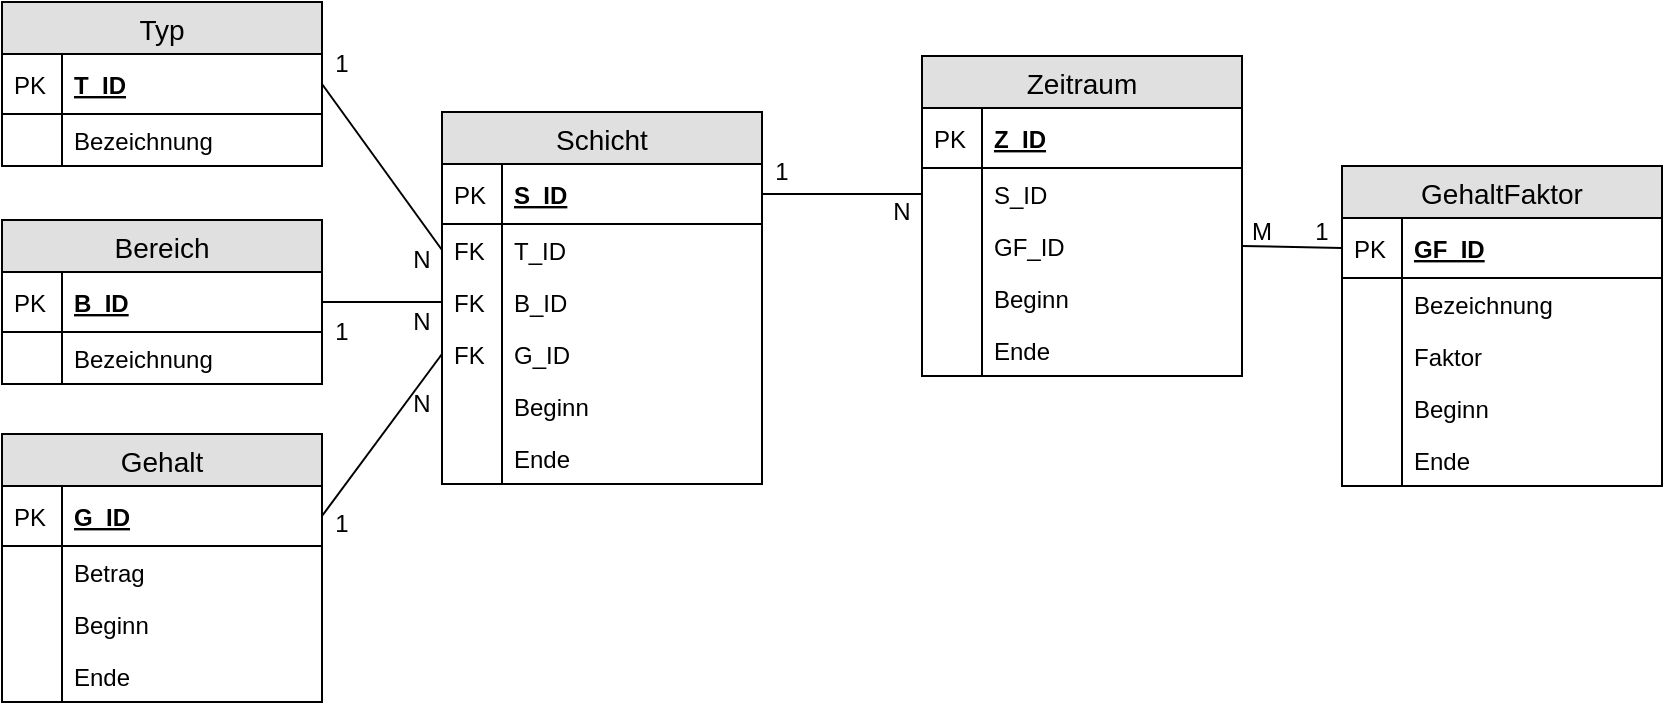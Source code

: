 <mxfile version="12.2.9" type="device" pages="1"><diagram id="tmpfbt-Zzsdb4mvqp7rS" name="Page-1"><mxGraphModel dx="2660" dy="850" grid="1" gridSize="10" guides="1" tooltips="1" connect="1" arrows="1" fold="1" page="1" pageScale="1" pageWidth="100" pageHeight="100" math="0" shadow="0"><root><mxCell id="0"/><mxCell id="1" parent="0"/><mxCell id="W-iGECquZvu1cSJNNArE-1" value="Typ" style="swimlane;fontStyle=0;childLayout=stackLayout;horizontal=1;startSize=26;fillColor=#e0e0e0;horizontalStack=0;resizeParent=1;resizeParentMax=0;resizeLast=0;collapsible=1;marginBottom=0;swimlaneFillColor=#ffffff;align=center;fontSize=14;" parent="1" vertex="1"><mxGeometry x="-40" y="109" width="160" height="82" as="geometry"/></mxCell><mxCell id="W-iGECquZvu1cSJNNArE-2" value="T_ID" style="shape=partialRectangle;top=0;left=0;right=0;bottom=1;align=left;verticalAlign=middle;fillColor=none;spacingLeft=34;spacingRight=4;overflow=hidden;rotatable=0;points=[[0,0.5],[1,0.5]];portConstraint=eastwest;dropTarget=0;fontStyle=5;fontSize=12;" parent="W-iGECquZvu1cSJNNArE-1" vertex="1"><mxGeometry y="26" width="160" height="30" as="geometry"/></mxCell><mxCell id="W-iGECquZvu1cSJNNArE-3" value="PK" style="shape=partialRectangle;top=0;left=0;bottom=0;fillColor=none;align=left;verticalAlign=middle;spacingLeft=4;spacingRight=4;overflow=hidden;rotatable=0;points=[];portConstraint=eastwest;part=1;fontSize=12;" parent="W-iGECquZvu1cSJNNArE-2" vertex="1" connectable="0"><mxGeometry width="30" height="30" as="geometry"/></mxCell><mxCell id="W-iGECquZvu1cSJNNArE-4" value="Bezeichnung" style="shape=partialRectangle;top=0;left=0;right=0;bottom=0;align=left;verticalAlign=top;fillColor=none;spacingLeft=34;spacingRight=4;overflow=hidden;rotatable=0;points=[[0,0.5],[1,0.5]];portConstraint=eastwest;dropTarget=0;fontSize=12;" parent="W-iGECquZvu1cSJNNArE-1" vertex="1"><mxGeometry y="56" width="160" height="26" as="geometry"/></mxCell><mxCell id="W-iGECquZvu1cSJNNArE-5" value="" style="shape=partialRectangle;top=0;left=0;bottom=0;fillColor=none;align=left;verticalAlign=top;spacingLeft=4;spacingRight=4;overflow=hidden;rotatable=0;points=[];portConstraint=eastwest;part=1;fontSize=12;" parent="W-iGECquZvu1cSJNNArE-4" vertex="1" connectable="0"><mxGeometry width="30" height="26" as="geometry"/></mxCell><mxCell id="W-iGECquZvu1cSJNNArE-12" value="Bereich" style="swimlane;fontStyle=0;childLayout=stackLayout;horizontal=1;startSize=26;fillColor=#e0e0e0;horizontalStack=0;resizeParent=1;resizeParentMax=0;resizeLast=0;collapsible=1;marginBottom=0;swimlaneFillColor=#ffffff;align=center;fontSize=14;" parent="1" vertex="1"><mxGeometry x="-40" y="218" width="160" height="82" as="geometry"/></mxCell><mxCell id="W-iGECquZvu1cSJNNArE-13" value="B_ID" style="shape=partialRectangle;top=0;left=0;right=0;bottom=1;align=left;verticalAlign=middle;fillColor=none;spacingLeft=34;spacingRight=4;overflow=hidden;rotatable=0;points=[[0,0.5],[1,0.5]];portConstraint=eastwest;dropTarget=0;fontStyle=5;fontSize=12;" parent="W-iGECquZvu1cSJNNArE-12" vertex="1"><mxGeometry y="26" width="160" height="30" as="geometry"/></mxCell><mxCell id="W-iGECquZvu1cSJNNArE-14" value="PK" style="shape=partialRectangle;top=0;left=0;bottom=0;fillColor=none;align=left;verticalAlign=middle;spacingLeft=4;spacingRight=4;overflow=hidden;rotatable=0;points=[];portConstraint=eastwest;part=1;fontSize=12;" parent="W-iGECquZvu1cSJNNArE-13" vertex="1" connectable="0"><mxGeometry width="30" height="30" as="geometry"/></mxCell><mxCell id="W-iGECquZvu1cSJNNArE-15" value="Bezeichnung" style="shape=partialRectangle;top=0;left=0;right=0;bottom=0;align=left;verticalAlign=top;fillColor=none;spacingLeft=34;spacingRight=4;overflow=hidden;rotatable=0;points=[[0,0.5],[1,0.5]];portConstraint=eastwest;dropTarget=0;fontSize=12;" parent="W-iGECquZvu1cSJNNArE-12" vertex="1"><mxGeometry y="56" width="160" height="26" as="geometry"/></mxCell><mxCell id="W-iGECquZvu1cSJNNArE-16" value="" style="shape=partialRectangle;top=0;left=0;bottom=0;fillColor=none;align=left;verticalAlign=top;spacingLeft=4;spacingRight=4;overflow=hidden;rotatable=0;points=[];portConstraint=eastwest;part=1;fontSize=12;" parent="W-iGECquZvu1cSJNNArE-15" vertex="1" connectable="0"><mxGeometry width="30" height="26" as="geometry"/></mxCell><mxCell id="W-iGECquZvu1cSJNNArE-30" value="Schicht" style="swimlane;fontStyle=0;childLayout=stackLayout;horizontal=1;startSize=26;fillColor=#e0e0e0;horizontalStack=0;resizeParent=1;resizeParentMax=0;resizeLast=0;collapsible=1;marginBottom=0;swimlaneFillColor=#ffffff;align=center;fontSize=14;" parent="1" vertex="1"><mxGeometry x="180" y="164" width="160" height="186" as="geometry"><mxRectangle x="230" y="190" width="80" height="26" as="alternateBounds"/></mxGeometry></mxCell><mxCell id="W-iGECquZvu1cSJNNArE-31" value="S_ID" style="shape=partialRectangle;top=0;left=0;right=0;bottom=1;align=left;verticalAlign=middle;fillColor=none;spacingLeft=34;spacingRight=4;overflow=hidden;rotatable=0;points=[[0,0.5],[1,0.5]];portConstraint=eastwest;dropTarget=0;fontStyle=5;fontSize=12;" parent="W-iGECquZvu1cSJNNArE-30" vertex="1"><mxGeometry y="26" width="160" height="30" as="geometry"/></mxCell><mxCell id="W-iGECquZvu1cSJNNArE-32" value="PK" style="shape=partialRectangle;top=0;left=0;bottom=0;fillColor=none;align=left;verticalAlign=middle;spacingLeft=4;spacingRight=4;overflow=hidden;rotatable=0;points=[];portConstraint=eastwest;part=1;fontSize=12;" parent="W-iGECquZvu1cSJNNArE-31" vertex="1" connectable="0"><mxGeometry width="30" height="30" as="geometry"/></mxCell><mxCell id="W-iGECquZvu1cSJNNArE-33" value="T_ID" style="shape=partialRectangle;top=0;left=0;right=0;bottom=0;align=left;verticalAlign=top;fillColor=none;spacingLeft=34;spacingRight=4;overflow=hidden;rotatable=0;points=[[0,0.5],[1,0.5]];portConstraint=eastwest;dropTarget=0;fontSize=12;" parent="W-iGECquZvu1cSJNNArE-30" vertex="1"><mxGeometry y="56" width="160" height="26" as="geometry"/></mxCell><mxCell id="W-iGECquZvu1cSJNNArE-34" value="FK" style="shape=partialRectangle;top=0;left=0;bottom=0;fillColor=none;align=left;verticalAlign=top;spacingLeft=4;spacingRight=4;overflow=hidden;rotatable=0;points=[];portConstraint=eastwest;part=1;fontSize=12;" parent="W-iGECquZvu1cSJNNArE-33" vertex="1" connectable="0"><mxGeometry width="30" height="26" as="geometry"/></mxCell><mxCell id="W-iGECquZvu1cSJNNArE-35" value="B_ID" style="shape=partialRectangle;top=0;left=0;right=0;bottom=0;align=left;verticalAlign=top;fillColor=none;spacingLeft=34;spacingRight=4;overflow=hidden;rotatable=0;points=[[0,0.5],[1,0.5]];portConstraint=eastwest;dropTarget=0;fontSize=12;" parent="W-iGECquZvu1cSJNNArE-30" vertex="1"><mxGeometry y="82" width="160" height="26" as="geometry"/></mxCell><mxCell id="W-iGECquZvu1cSJNNArE-36" value="FK" style="shape=partialRectangle;top=0;left=0;bottom=0;fillColor=none;align=left;verticalAlign=top;spacingLeft=4;spacingRight=4;overflow=hidden;rotatable=0;points=[];portConstraint=eastwest;part=1;fontSize=12;" parent="W-iGECquZvu1cSJNNArE-35" vertex="1" connectable="0"><mxGeometry width="30" height="26" as="geometry"/></mxCell><mxCell id="W-iGECquZvu1cSJNNArE-37" value="G_ID" style="shape=partialRectangle;top=0;left=0;right=0;bottom=0;align=left;verticalAlign=top;fillColor=none;spacingLeft=34;spacingRight=4;overflow=hidden;rotatable=0;points=[[0,0.5],[1,0.5]];portConstraint=eastwest;dropTarget=0;fontSize=12;" parent="W-iGECquZvu1cSJNNArE-30" vertex="1"><mxGeometry y="108" width="160" height="26" as="geometry"/></mxCell><mxCell id="W-iGECquZvu1cSJNNArE-38" value="FK" style="shape=partialRectangle;top=0;left=0;bottom=0;fillColor=none;align=left;verticalAlign=top;spacingLeft=4;spacingRight=4;overflow=hidden;rotatable=0;points=[];portConstraint=eastwest;part=1;fontSize=12;" parent="W-iGECquZvu1cSJNNArE-37" vertex="1" connectable="0"><mxGeometry width="30" height="26" as="geometry"/></mxCell><mxCell id="W-iGECquZvu1cSJNNArE-67" value="Beginn" style="shape=partialRectangle;top=0;left=0;right=0;bottom=0;align=left;verticalAlign=top;fillColor=none;spacingLeft=34;spacingRight=4;overflow=hidden;rotatable=0;points=[[0,0.5],[1,0.5]];portConstraint=eastwest;dropTarget=0;fontSize=12;" parent="W-iGECquZvu1cSJNNArE-30" vertex="1"><mxGeometry y="134" width="160" height="26" as="geometry"/></mxCell><mxCell id="W-iGECquZvu1cSJNNArE-68" value="" style="shape=partialRectangle;top=0;left=0;bottom=0;fillColor=none;align=left;verticalAlign=top;spacingLeft=4;spacingRight=4;overflow=hidden;rotatable=0;points=[];portConstraint=eastwest;part=1;fontSize=12;" parent="W-iGECquZvu1cSJNNArE-67" vertex="1" connectable="0"><mxGeometry width="30" height="26" as="geometry"/></mxCell><mxCell id="W-iGECquZvu1cSJNNArE-69" value="Ende" style="shape=partialRectangle;top=0;left=0;right=0;bottom=0;align=left;verticalAlign=top;fillColor=none;spacingLeft=34;spacingRight=4;overflow=hidden;rotatable=0;points=[[0,0.5],[1,0.5]];portConstraint=eastwest;dropTarget=0;fontSize=12;" parent="W-iGECquZvu1cSJNNArE-30" vertex="1"><mxGeometry y="160" width="160" height="26" as="geometry"/></mxCell><mxCell id="W-iGECquZvu1cSJNNArE-70" value="" style="shape=partialRectangle;top=0;left=0;bottom=0;fillColor=none;align=left;verticalAlign=top;spacingLeft=4;spacingRight=4;overflow=hidden;rotatable=0;points=[];portConstraint=eastwest;part=1;fontSize=12;" parent="W-iGECquZvu1cSJNNArE-69" vertex="1" connectable="0"><mxGeometry width="30" height="26" as="geometry"/></mxCell><mxCell id="W-iGECquZvu1cSJNNArE-41" value="GehaltFaktor" style="swimlane;fontStyle=0;childLayout=stackLayout;horizontal=1;startSize=26;fillColor=#e0e0e0;horizontalStack=0;resizeParent=1;resizeParentMax=0;resizeLast=0;collapsible=1;marginBottom=0;swimlaneFillColor=#ffffff;align=center;fontSize=14;" parent="1" vertex="1"><mxGeometry x="630" y="191" width="160" height="160" as="geometry"/></mxCell><mxCell id="W-iGECquZvu1cSJNNArE-42" value="GF_ID" style="shape=partialRectangle;top=0;left=0;right=0;bottom=1;align=left;verticalAlign=middle;fillColor=none;spacingLeft=34;spacingRight=4;overflow=hidden;rotatable=0;points=[[0,0.5],[1,0.5]];portConstraint=eastwest;dropTarget=0;fontStyle=5;fontSize=12;" parent="W-iGECquZvu1cSJNNArE-41" vertex="1"><mxGeometry y="26" width="160" height="30" as="geometry"/></mxCell><mxCell id="W-iGECquZvu1cSJNNArE-43" value="PK" style="shape=partialRectangle;top=0;left=0;bottom=0;fillColor=none;align=left;verticalAlign=middle;spacingLeft=4;spacingRight=4;overflow=hidden;rotatable=0;points=[];portConstraint=eastwest;part=1;fontSize=12;" parent="W-iGECquZvu1cSJNNArE-42" vertex="1" connectable="0"><mxGeometry width="30" height="30" as="geometry"/></mxCell><mxCell id="W-iGECquZvu1cSJNNArE-44" value="Bezeichnung" style="shape=partialRectangle;top=0;left=0;right=0;bottom=0;align=left;verticalAlign=top;fillColor=none;spacingLeft=34;spacingRight=4;overflow=hidden;rotatable=0;points=[[0,0.5],[1,0.5]];portConstraint=eastwest;dropTarget=0;fontSize=12;" parent="W-iGECquZvu1cSJNNArE-41" vertex="1"><mxGeometry y="56" width="160" height="26" as="geometry"/></mxCell><mxCell id="W-iGECquZvu1cSJNNArE-45" value="" style="shape=partialRectangle;top=0;left=0;bottom=0;fillColor=none;align=left;verticalAlign=top;spacingLeft=4;spacingRight=4;overflow=hidden;rotatable=0;points=[];portConstraint=eastwest;part=1;fontSize=12;" parent="W-iGECquZvu1cSJNNArE-44" vertex="1" connectable="0"><mxGeometry width="30" height="26" as="geometry"/></mxCell><mxCell id="W-iGECquZvu1cSJNNArE-46" value="Faktor" style="shape=partialRectangle;top=0;left=0;right=0;bottom=0;align=left;verticalAlign=top;fillColor=none;spacingLeft=34;spacingRight=4;overflow=hidden;rotatable=0;points=[[0,0.5],[1,0.5]];portConstraint=eastwest;dropTarget=0;fontSize=12;" parent="W-iGECquZvu1cSJNNArE-41" vertex="1"><mxGeometry y="82" width="160" height="26" as="geometry"/></mxCell><mxCell id="W-iGECquZvu1cSJNNArE-47" value="" style="shape=partialRectangle;top=0;left=0;bottom=0;fillColor=none;align=left;verticalAlign=top;spacingLeft=4;spacingRight=4;overflow=hidden;rotatable=0;points=[];portConstraint=eastwest;part=1;fontSize=12;" parent="W-iGECquZvu1cSJNNArE-46" vertex="1" connectable="0"><mxGeometry width="30" height="26" as="geometry"/></mxCell><mxCell id="W-iGECquZvu1cSJNNArE-71" value="Beginn" style="shape=partialRectangle;top=0;left=0;right=0;bottom=0;align=left;verticalAlign=top;fillColor=none;spacingLeft=34;spacingRight=4;overflow=hidden;rotatable=0;points=[[0,0.5],[1,0.5]];portConstraint=eastwest;dropTarget=0;fontSize=12;" parent="W-iGECquZvu1cSJNNArE-41" vertex="1"><mxGeometry y="108" width="160" height="26" as="geometry"/></mxCell><mxCell id="W-iGECquZvu1cSJNNArE-72" value="" style="shape=partialRectangle;top=0;left=0;bottom=0;fillColor=none;align=left;verticalAlign=top;spacingLeft=4;spacingRight=4;overflow=hidden;rotatable=0;points=[];portConstraint=eastwest;part=1;fontSize=12;" parent="W-iGECquZvu1cSJNNArE-71" vertex="1" connectable="0"><mxGeometry width="30" height="26" as="geometry"/></mxCell><mxCell id="W-iGECquZvu1cSJNNArE-75" value="Ende" style="shape=partialRectangle;top=0;left=0;right=0;bottom=0;align=left;verticalAlign=top;fillColor=none;spacingLeft=34;spacingRight=4;overflow=hidden;rotatable=0;points=[[0,0.5],[1,0.5]];portConstraint=eastwest;dropTarget=0;fontSize=12;" parent="W-iGECquZvu1cSJNNArE-41" vertex="1"><mxGeometry y="134" width="160" height="26" as="geometry"/></mxCell><mxCell id="W-iGECquZvu1cSJNNArE-76" value="" style="shape=partialRectangle;top=0;left=0;bottom=0;fillColor=none;align=left;verticalAlign=top;spacingLeft=4;spacingRight=4;overflow=hidden;rotatable=0;points=[];portConstraint=eastwest;part=1;fontSize=12;" parent="W-iGECquZvu1cSJNNArE-75" vertex="1" connectable="0"><mxGeometry width="30" height="26" as="geometry"/></mxCell><mxCell id="W-iGECquZvu1cSJNNArE-52" value="Gehalt" style="swimlane;fontStyle=0;childLayout=stackLayout;horizontal=1;startSize=26;fillColor=#e0e0e0;horizontalStack=0;resizeParent=1;resizeParentMax=0;resizeLast=0;collapsible=1;marginBottom=0;swimlaneFillColor=#ffffff;align=center;fontSize=14;" parent="1" vertex="1"><mxGeometry x="-40" y="325" width="160" height="134" as="geometry"/></mxCell><mxCell id="W-iGECquZvu1cSJNNArE-53" value="G_ID" style="shape=partialRectangle;top=0;left=0;right=0;bottom=1;align=left;verticalAlign=middle;fillColor=none;spacingLeft=34;spacingRight=4;overflow=hidden;rotatable=0;points=[[0,0.5],[1,0.5]];portConstraint=eastwest;dropTarget=0;fontStyle=5;fontSize=12;" parent="W-iGECquZvu1cSJNNArE-52" vertex="1"><mxGeometry y="26" width="160" height="30" as="geometry"/></mxCell><mxCell id="W-iGECquZvu1cSJNNArE-54" value="PK" style="shape=partialRectangle;top=0;left=0;bottom=0;fillColor=none;align=left;verticalAlign=middle;spacingLeft=4;spacingRight=4;overflow=hidden;rotatable=0;points=[];portConstraint=eastwest;part=1;fontSize=12;" parent="W-iGECquZvu1cSJNNArE-53" vertex="1" connectable="0"><mxGeometry width="30" height="30" as="geometry"/></mxCell><mxCell id="W-iGECquZvu1cSJNNArE-55" value="Betrag" style="shape=partialRectangle;top=0;left=0;right=0;bottom=0;align=left;verticalAlign=top;fillColor=none;spacingLeft=34;spacingRight=4;overflow=hidden;rotatable=0;points=[[0,0.5],[1,0.5]];portConstraint=eastwest;dropTarget=0;fontSize=12;" parent="W-iGECquZvu1cSJNNArE-52" vertex="1"><mxGeometry y="56" width="160" height="26" as="geometry"/></mxCell><mxCell id="W-iGECquZvu1cSJNNArE-56" value="" style="shape=partialRectangle;top=0;left=0;bottom=0;fillColor=none;align=left;verticalAlign=top;spacingLeft=4;spacingRight=4;overflow=hidden;rotatable=0;points=[];portConstraint=eastwest;part=1;fontSize=12;" parent="W-iGECquZvu1cSJNNArE-55" vertex="1" connectable="0"><mxGeometry width="30" height="26" as="geometry"/></mxCell><mxCell id="W-iGECquZvu1cSJNNArE-57" value="Beginn" style="shape=partialRectangle;top=0;left=0;right=0;bottom=0;align=left;verticalAlign=top;fillColor=none;spacingLeft=34;spacingRight=4;overflow=hidden;rotatable=0;points=[[0,0.5],[1,0.5]];portConstraint=eastwest;dropTarget=0;fontSize=12;" parent="W-iGECquZvu1cSJNNArE-52" vertex="1"><mxGeometry y="82" width="160" height="26" as="geometry"/></mxCell><mxCell id="W-iGECquZvu1cSJNNArE-58" value="" style="shape=partialRectangle;top=0;left=0;bottom=0;fillColor=none;align=left;verticalAlign=top;spacingLeft=4;spacingRight=4;overflow=hidden;rotatable=0;points=[];portConstraint=eastwest;part=1;fontSize=12;" parent="W-iGECquZvu1cSJNNArE-57" vertex="1" connectable="0"><mxGeometry width="30" height="26" as="geometry"/></mxCell><mxCell id="W-iGECquZvu1cSJNNArE-59" value="Ende" style="shape=partialRectangle;top=0;left=0;right=0;bottom=0;align=left;verticalAlign=top;fillColor=none;spacingLeft=34;spacingRight=4;overflow=hidden;rotatable=0;points=[[0,0.5],[1,0.5]];portConstraint=eastwest;dropTarget=0;fontSize=12;" parent="W-iGECquZvu1cSJNNArE-52" vertex="1"><mxGeometry y="108" width="160" height="26" as="geometry"/></mxCell><mxCell id="W-iGECquZvu1cSJNNArE-60" value="" style="shape=partialRectangle;top=0;left=0;bottom=0;fillColor=none;align=left;verticalAlign=top;spacingLeft=4;spacingRight=4;overflow=hidden;rotatable=0;points=[];portConstraint=eastwest;part=1;fontSize=12;" parent="W-iGECquZvu1cSJNNArE-59" vertex="1" connectable="0"><mxGeometry width="30" height="26" as="geometry"/></mxCell><mxCell id="W-iGECquZvu1cSJNNArE-77" value="" style="endArrow=none;html=1;entryX=1;entryY=0.5;entryDx=0;entryDy=0;exitX=0;exitY=0.5;exitDx=0;exitDy=0;" parent="1" source="W-iGECquZvu1cSJNNArE-33" target="W-iGECquZvu1cSJNNArE-2" edge="1"><mxGeometry width="50" height="50" relative="1" as="geometry"><mxPoint x="-40" y="530" as="sourcePoint"/><mxPoint x="10" y="480" as="targetPoint"/></mxGeometry></mxCell><mxCell id="W-iGECquZvu1cSJNNArE-78" value="" style="endArrow=none;html=1;entryX=1;entryY=0.5;entryDx=0;entryDy=0;exitX=0;exitY=0.5;exitDx=0;exitDy=0;" parent="1" source="W-iGECquZvu1cSJNNArE-35" target="W-iGECquZvu1cSJNNArE-13" edge="1"><mxGeometry width="50" height="50" relative="1" as="geometry"><mxPoint x="210" y="245" as="sourcePoint"/><mxPoint x="130" y="160" as="targetPoint"/></mxGeometry></mxCell><mxCell id="W-iGECquZvu1cSJNNArE-79" value="" style="endArrow=none;html=1;entryX=1;entryY=0.5;entryDx=0;entryDy=0;exitX=0;exitY=0.5;exitDx=0;exitDy=0;" parent="1" source="W-iGECquZvu1cSJNNArE-37" target="W-iGECquZvu1cSJNNArE-53" edge="1"><mxGeometry width="50" height="50" relative="1" as="geometry"><mxPoint x="220" y="255" as="sourcePoint"/><mxPoint x="140" y="170" as="targetPoint"/></mxGeometry></mxCell><mxCell id="W-iGECquZvu1cSJNNArE-80" value="" style="endArrow=none;html=1;entryX=1;entryY=0.5;entryDx=0;entryDy=0;exitX=0;exitY=0.5;exitDx=0;exitDy=0;" parent="1" source="D9nr4D3quqrwaUs1Ltmb-4" target="W-iGECquZvu1cSJNNArE-31" edge="1"><mxGeometry width="50" height="50" relative="1" as="geometry"><mxPoint x="230" y="265" as="sourcePoint"/><mxPoint x="150" y="180" as="targetPoint"/></mxGeometry></mxCell><mxCell id="W-iGECquZvu1cSJNNArE-81" value="" style="endArrow=none;html=1;entryX=1;entryY=0.5;entryDx=0;entryDy=0;exitX=0;exitY=0.5;exitDx=0;exitDy=0;" parent="1" source="W-iGECquZvu1cSJNNArE-42" target="D9nr4D3quqrwaUs1Ltmb-6" edge="1"><mxGeometry width="50" height="50" relative="1" as="geometry"><mxPoint x="240" y="275" as="sourcePoint"/><mxPoint x="160" y="190" as="targetPoint"/></mxGeometry></mxCell><mxCell id="W-iGECquZvu1cSJNNArE-82" value="1" style="text;html=1;strokeColor=none;fillColor=none;align=center;verticalAlign=middle;whiteSpace=wrap;rounded=0;" parent="1" vertex="1"><mxGeometry x="110" y="360" width="40" height="20" as="geometry"/></mxCell><mxCell id="W-iGECquZvu1cSJNNArE-83" value="1" style="text;html=1;strokeColor=none;fillColor=none;align=center;verticalAlign=middle;whiteSpace=wrap;rounded=0;" parent="1" vertex="1"><mxGeometry x="110" y="264" width="40" height="20" as="geometry"/></mxCell><mxCell id="W-iGECquZvu1cSJNNArE-84" value="1" style="text;html=1;strokeColor=none;fillColor=none;align=center;verticalAlign=middle;whiteSpace=wrap;rounded=0;" parent="1" vertex="1"><mxGeometry x="110" y="130" width="40" height="20" as="geometry"/></mxCell><mxCell id="W-iGECquZvu1cSJNNArE-85" value="1" style="text;html=1;strokeColor=none;fillColor=none;align=center;verticalAlign=middle;whiteSpace=wrap;rounded=0;" parent="1" vertex="1"><mxGeometry x="330" y="184" width="40" height="20" as="geometry"/></mxCell><mxCell id="W-iGECquZvu1cSJNNArE-87" value="1" style="text;html=1;strokeColor=none;fillColor=none;align=center;verticalAlign=middle;whiteSpace=wrap;rounded=0;" parent="1" vertex="1"><mxGeometry x="600" y="214" width="40" height="20" as="geometry"/></mxCell><mxCell id="W-iGECquZvu1cSJNNArE-88" value="N" style="text;html=1;strokeColor=none;fillColor=none;align=center;verticalAlign=middle;whiteSpace=wrap;rounded=0;" parent="1" vertex="1"><mxGeometry x="150" y="228" width="40" height="20" as="geometry"/></mxCell><mxCell id="W-iGECquZvu1cSJNNArE-90" value="N" style="text;html=1;strokeColor=none;fillColor=none;align=center;verticalAlign=middle;whiteSpace=wrap;rounded=0;" parent="1" vertex="1"><mxGeometry x="150" y="259" width="40" height="20" as="geometry"/></mxCell><mxCell id="W-iGECquZvu1cSJNNArE-91" value="N" style="text;html=1;strokeColor=none;fillColor=none;align=center;verticalAlign=middle;whiteSpace=wrap;rounded=0;" parent="1" vertex="1"><mxGeometry x="150" y="300" width="40" height="20" as="geometry"/></mxCell><mxCell id="W-iGECquZvu1cSJNNArE-92" value="N" style="text;html=1;strokeColor=none;fillColor=none;align=center;verticalAlign=middle;whiteSpace=wrap;rounded=0;" parent="1" vertex="1"><mxGeometry x="390" y="204" width="40" height="20" as="geometry"/></mxCell><mxCell id="W-iGECquZvu1cSJNNArE-93" value="M" style="text;html=1;strokeColor=none;fillColor=none;align=center;verticalAlign=middle;whiteSpace=wrap;rounded=0;" parent="1" vertex="1"><mxGeometry x="570" y="214" width="40" height="20" as="geometry"/></mxCell><mxCell id="D9nr4D3quqrwaUs1Ltmb-1" value="Zeitraum" style="swimlane;fontStyle=0;childLayout=stackLayout;horizontal=1;startSize=26;fillColor=#e0e0e0;horizontalStack=0;resizeParent=1;resizeParentMax=0;resizeLast=0;collapsible=1;marginBottom=0;swimlaneFillColor=#ffffff;align=center;fontSize=14;" vertex="1" parent="1"><mxGeometry x="420" y="136" width="160" height="160" as="geometry"/></mxCell><mxCell id="D9nr4D3quqrwaUs1Ltmb-2" value="Z_ID" style="shape=partialRectangle;top=0;left=0;right=0;bottom=1;align=left;verticalAlign=middle;fillColor=none;spacingLeft=34;spacingRight=4;overflow=hidden;rotatable=0;points=[[0,0.5],[1,0.5]];portConstraint=eastwest;dropTarget=0;fontStyle=5;fontSize=12;" vertex="1" parent="D9nr4D3quqrwaUs1Ltmb-1"><mxGeometry y="26" width="160" height="30" as="geometry"/></mxCell><mxCell id="D9nr4D3quqrwaUs1Ltmb-3" value="PK" style="shape=partialRectangle;top=0;left=0;bottom=0;fillColor=none;align=left;verticalAlign=middle;spacingLeft=4;spacingRight=4;overflow=hidden;rotatable=0;points=[];portConstraint=eastwest;part=1;fontSize=12;" vertex="1" connectable="0" parent="D9nr4D3quqrwaUs1Ltmb-2"><mxGeometry width="30" height="30" as="geometry"/></mxCell><mxCell id="D9nr4D3quqrwaUs1Ltmb-4" value="S_ID" style="shape=partialRectangle;top=0;left=0;right=0;bottom=0;align=left;verticalAlign=top;fillColor=none;spacingLeft=34;spacingRight=4;overflow=hidden;rotatable=0;points=[[0,0.5],[1,0.5]];portConstraint=eastwest;dropTarget=0;fontSize=12;" vertex="1" parent="D9nr4D3quqrwaUs1Ltmb-1"><mxGeometry y="56" width="160" height="26" as="geometry"/></mxCell><mxCell id="D9nr4D3quqrwaUs1Ltmb-5" value="" style="shape=partialRectangle;top=0;left=0;bottom=0;fillColor=none;align=left;verticalAlign=top;spacingLeft=4;spacingRight=4;overflow=hidden;rotatable=0;points=[];portConstraint=eastwest;part=1;fontSize=12;" vertex="1" connectable="0" parent="D9nr4D3quqrwaUs1Ltmb-4"><mxGeometry width="30" height="26" as="geometry"/></mxCell><mxCell id="D9nr4D3quqrwaUs1Ltmb-6" value="GF_ID" style="shape=partialRectangle;top=0;left=0;right=0;bottom=0;align=left;verticalAlign=top;fillColor=none;spacingLeft=34;spacingRight=4;overflow=hidden;rotatable=0;points=[[0,0.5],[1,0.5]];portConstraint=eastwest;dropTarget=0;fontSize=12;" vertex="1" parent="D9nr4D3quqrwaUs1Ltmb-1"><mxGeometry y="82" width="160" height="26" as="geometry"/></mxCell><mxCell id="D9nr4D3quqrwaUs1Ltmb-7" value="" style="shape=partialRectangle;top=0;left=0;bottom=0;fillColor=none;align=left;verticalAlign=top;spacingLeft=4;spacingRight=4;overflow=hidden;rotatable=0;points=[];portConstraint=eastwest;part=1;fontSize=12;" vertex="1" connectable="0" parent="D9nr4D3quqrwaUs1Ltmb-6"><mxGeometry width="30" height="26" as="geometry"/></mxCell><mxCell id="D9nr4D3quqrwaUs1Ltmb-8" value="Beginn" style="shape=partialRectangle;top=0;left=0;right=0;bottom=0;align=left;verticalAlign=top;fillColor=none;spacingLeft=34;spacingRight=4;overflow=hidden;rotatable=0;points=[[0,0.5],[1,0.5]];portConstraint=eastwest;dropTarget=0;fontSize=12;" vertex="1" parent="D9nr4D3quqrwaUs1Ltmb-1"><mxGeometry y="108" width="160" height="26" as="geometry"/></mxCell><mxCell id="D9nr4D3quqrwaUs1Ltmb-9" value="" style="shape=partialRectangle;top=0;left=0;bottom=0;fillColor=none;align=left;verticalAlign=top;spacingLeft=4;spacingRight=4;overflow=hidden;rotatable=0;points=[];portConstraint=eastwest;part=1;fontSize=12;" vertex="1" connectable="0" parent="D9nr4D3quqrwaUs1Ltmb-8"><mxGeometry width="30" height="26" as="geometry"/></mxCell><mxCell id="D9nr4D3quqrwaUs1Ltmb-12" value="Ende" style="shape=partialRectangle;top=0;left=0;right=0;bottom=0;align=left;verticalAlign=top;fillColor=none;spacingLeft=34;spacingRight=4;overflow=hidden;rotatable=0;points=[[0,0.5],[1,0.5]];portConstraint=eastwest;dropTarget=0;fontSize=12;" vertex="1" parent="D9nr4D3quqrwaUs1Ltmb-1"><mxGeometry y="134" width="160" height="26" as="geometry"/></mxCell><mxCell id="D9nr4D3quqrwaUs1Ltmb-13" value="" style="shape=partialRectangle;top=0;left=0;bottom=0;fillColor=none;align=left;verticalAlign=top;spacingLeft=4;spacingRight=4;overflow=hidden;rotatable=0;points=[];portConstraint=eastwest;part=1;fontSize=12;" vertex="1" connectable="0" parent="D9nr4D3quqrwaUs1Ltmb-12"><mxGeometry width="30" height="26" as="geometry"/></mxCell></root></mxGraphModel></diagram></mxfile>